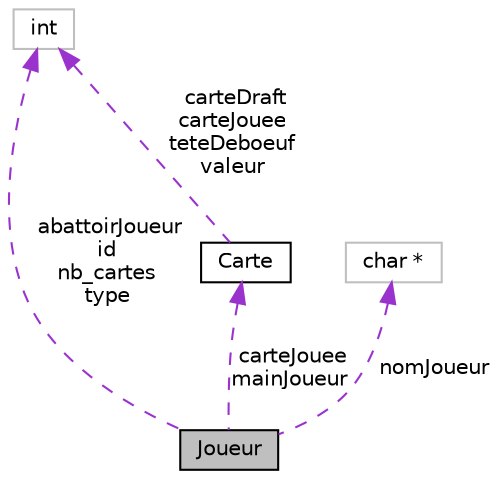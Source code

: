 digraph "Joueur"
{
 // INTERACTIVE_SVG=YES
 // LATEX_PDF_SIZE
  edge [fontname="Helvetica",fontsize="10",labelfontname="Helvetica",labelfontsize="10"];
  node [fontname="Helvetica",fontsize="10",shape=record];
  Node1 [label="Joueur",height=0.2,width=0.4,color="black", fillcolor="grey75", style="filled", fontcolor="black",tooltip="Cette structure contient toutes les données d'un joueur."];
  Node2 -> Node1 [dir="back",color="darkorchid3",fontsize="10",style="dashed",label=" carteJouee\nmainJoueur" ,fontname="Helvetica"];
  Node2 [label="Carte",height=0.2,width=0.4,color="black", fillcolor="white", style="filled",URL="$struct_carte.html",tooltip="Cette structure contient toutes les données d'une carte."];
  Node3 -> Node2 [dir="back",color="darkorchid3",fontsize="10",style="dashed",label=" carteDraft\ncarteJouee\nteteDeboeuf\nvaleur" ,fontname="Helvetica"];
  Node3 [label="int",height=0.2,width=0.4,color="grey75", fillcolor="white", style="filled",tooltip=" "];
  Node3 -> Node1 [dir="back",color="darkorchid3",fontsize="10",style="dashed",label=" abattoirJoueur\nid\nnb_cartes\ntype" ,fontname="Helvetica"];
  Node4 -> Node1 [dir="back",color="darkorchid3",fontsize="10",style="dashed",label=" nomJoueur" ,fontname="Helvetica"];
  Node4 [label="char *",height=0.2,width=0.4,color="grey75", fillcolor="white", style="filled",tooltip=" "];
}
